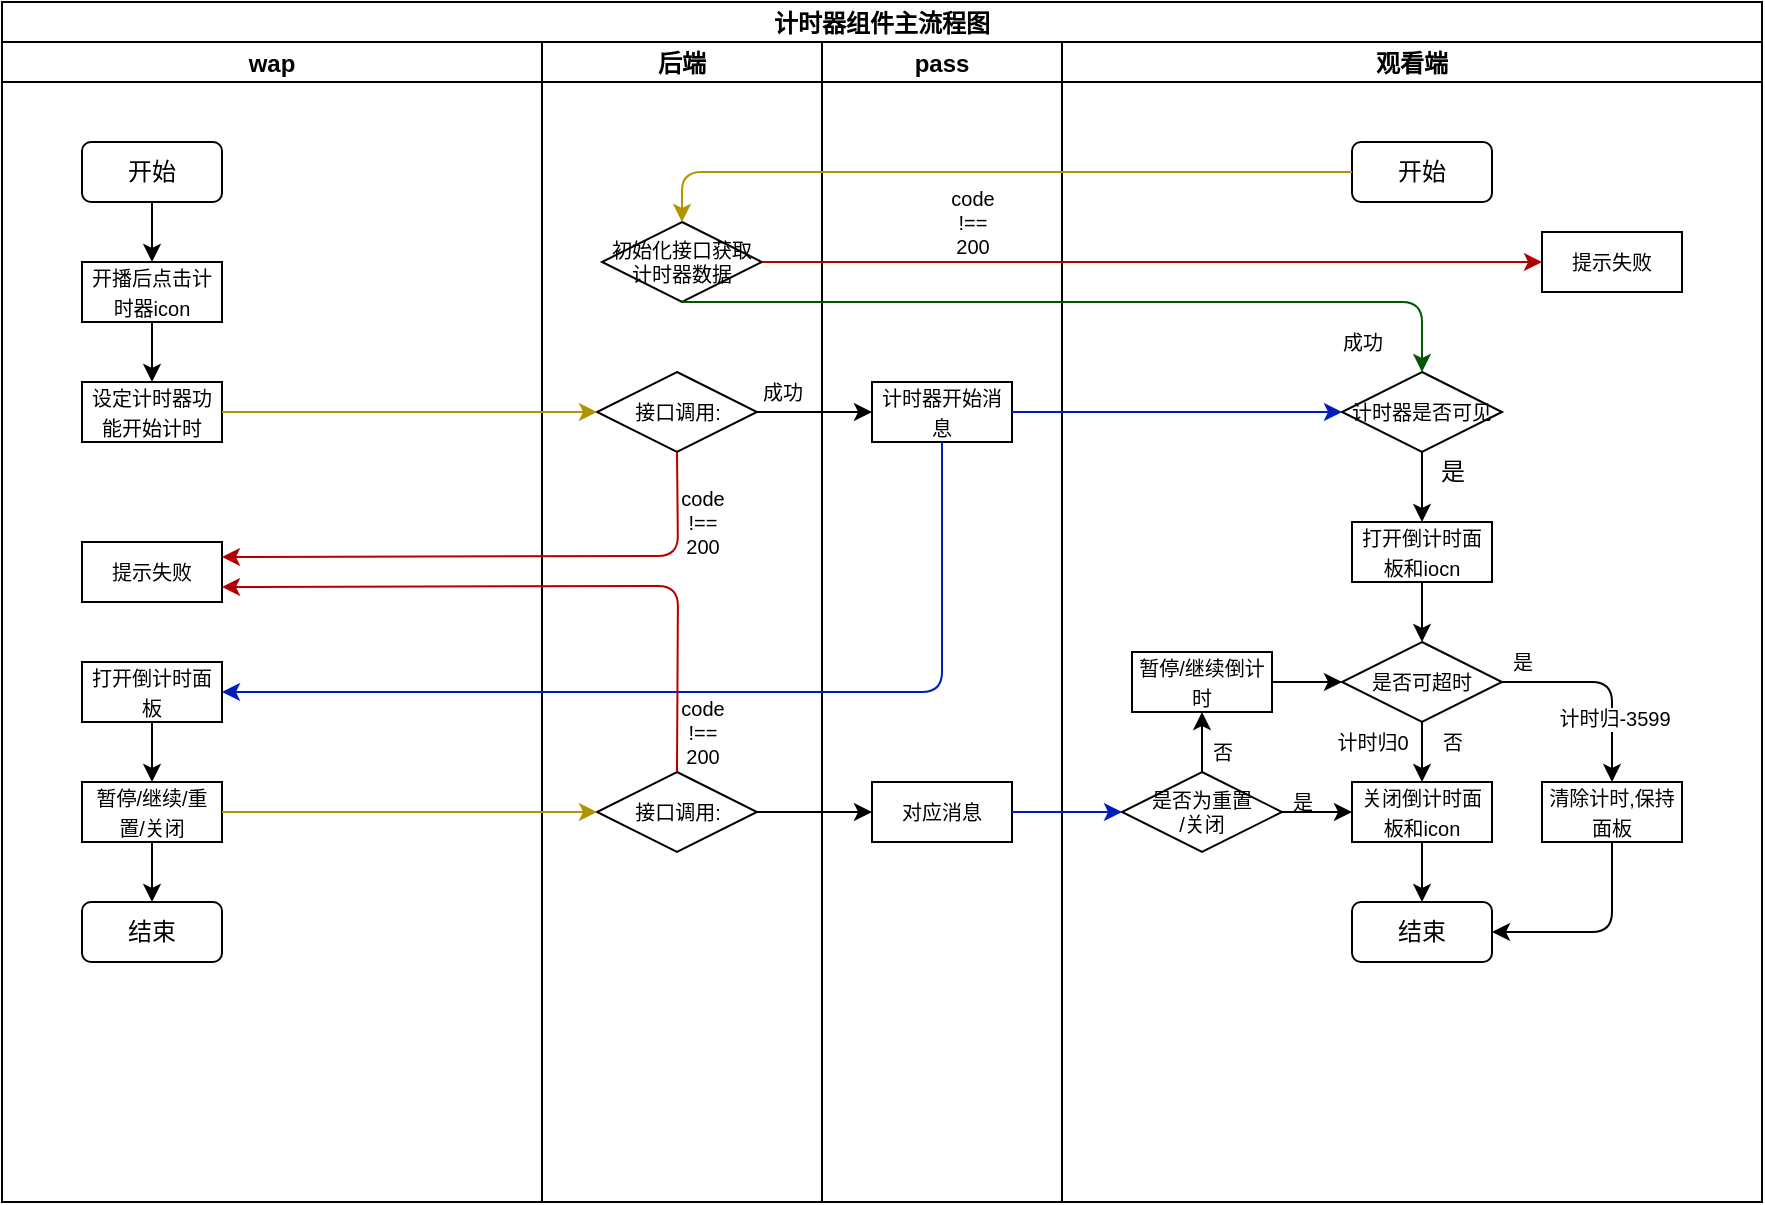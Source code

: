 <mxfile>
    <diagram id="lv5FOK_YidtGYrog6MKY" name="第 1 页">
        <mxGraphModel dx="959" dy="501" grid="1" gridSize="10" guides="1" tooltips="1" connect="1" arrows="1" fold="1" page="1" pageScale="1" pageWidth="827" pageHeight="1169" math="0" shadow="0">
            <root>
                <mxCell id="0"/>
                <mxCell id="1" parent="0"/>
                <mxCell id="2" value="计时器组件主流程图" style="swimlane;childLayout=stackLayout;resizeParent=1;resizeParentMax=0;startSize=20;" parent="1" vertex="1">
                    <mxGeometry x="120" y="170" width="880" height="600" as="geometry"/>
                </mxCell>
                <mxCell id="3" value="wap" style="swimlane;startSize=20;" parent="2" vertex="1">
                    <mxGeometry y="20" width="270" height="580" as="geometry"/>
                </mxCell>
                <mxCell id="4" style="edgeStyle=none;html=1;exitX=0.5;exitY=1;exitDx=0;exitDy=0;entryX=0.5;entryY=0;entryDx=0;entryDy=0;" parent="3" source="5" target="7" edge="1">
                    <mxGeometry relative="1" as="geometry"/>
                </mxCell>
                <mxCell id="5" value="开始" style="rounded=1;whiteSpace=wrap;html=1;" parent="3" vertex="1">
                    <mxGeometry x="40" y="50" width="70" height="30" as="geometry"/>
                </mxCell>
                <mxCell id="6" value="" style="edgeStyle=none;html=1;fontSize=10;" parent="3" source="7" edge="1">
                    <mxGeometry relative="1" as="geometry">
                        <mxPoint x="75" y="170" as="targetPoint"/>
                    </mxGeometry>
                </mxCell>
                <mxCell id="7" value="&lt;span style=&quot;font-size: 10px&quot;&gt;开播后点击计时器icon&lt;/span&gt;" style="rounded=0;whiteSpace=wrap;html=1;" parent="3" vertex="1">
                    <mxGeometry x="40" y="110" width="70" height="30" as="geometry"/>
                </mxCell>
                <mxCell id="18" value="&lt;font style=&quot;font-size: 10px&quot;&gt;提示失败&lt;/font&gt;" style="rounded=0;whiteSpace=wrap;html=1;" parent="3" vertex="1">
                    <mxGeometry x="40" y="250" width="70" height="30" as="geometry"/>
                </mxCell>
                <mxCell id="118" value="" style="edgeStyle=none;html=1;fontSize=10;" parent="3" source="20" target="117" edge="1">
                    <mxGeometry relative="1" as="geometry"/>
                </mxCell>
                <mxCell id="20" value="&lt;span style=&quot;font-size: 10px&quot;&gt;打开倒计时面板&lt;/span&gt;" style="rounded=0;whiteSpace=wrap;html=1;" parent="3" vertex="1">
                    <mxGeometry x="40" y="310" width="70" height="30" as="geometry"/>
                </mxCell>
                <mxCell id="21" value="结束" style="rounded=1;whiteSpace=wrap;html=1;" parent="3" vertex="1">
                    <mxGeometry x="40" y="430" width="70" height="30" as="geometry"/>
                </mxCell>
                <mxCell id="42" value="&lt;span style=&quot;font-size: 10px&quot;&gt;设定计时器功能开始计时&lt;/span&gt;" style="rounded=0;whiteSpace=wrap;html=1;" parent="3" vertex="1">
                    <mxGeometry x="40" y="170" width="70" height="30" as="geometry"/>
                </mxCell>
                <mxCell id="119" value="" style="edgeStyle=none;html=1;fontSize=10;" parent="3" source="117" target="21" edge="1">
                    <mxGeometry relative="1" as="geometry"/>
                </mxCell>
                <mxCell id="117" value="&lt;span style=&quot;font-size: 10px&quot;&gt;暂停/继续/重置/关闭&lt;/span&gt;" style="rounded=0;whiteSpace=wrap;html=1;" parent="3" vertex="1">
                    <mxGeometry x="40" y="370" width="70" height="30" as="geometry"/>
                </mxCell>
                <mxCell id="27" value="后端" style="swimlane;startSize=20;" parent="2" vertex="1">
                    <mxGeometry x="270" y="20" width="140" height="580" as="geometry"/>
                </mxCell>
                <mxCell id="29" value="code&lt;br&gt;!==&lt;br&gt;200" style="text;html=1;align=center;verticalAlign=middle;resizable=0;points=[];autosize=1;strokeColor=none;fillColor=none;fontSize=10;" parent="27" vertex="1">
                    <mxGeometry x="60" y="220" width="40" height="40" as="geometry"/>
                </mxCell>
                <mxCell id="43" value="接口调用:" style="rhombus;whiteSpace=wrap;html=1;fontSize=10;" parent="27" vertex="1">
                    <mxGeometry x="27.5" y="165" width="80" height="40" as="geometry"/>
                </mxCell>
                <mxCell id="111" value="成功" style="text;html=1;align=center;verticalAlign=middle;resizable=0;points=[];autosize=1;strokeColor=none;fillColor=none;fontSize=10;" parent="27" vertex="1">
                    <mxGeometry x="100" y="165" width="40" height="20" as="geometry"/>
                </mxCell>
                <mxCell id="120" value="接口调用:" style="rhombus;whiteSpace=wrap;html=1;fontSize=10;" parent="27" vertex="1">
                    <mxGeometry x="27.5" y="365" width="80" height="40" as="geometry"/>
                </mxCell>
                <mxCell id="124" value="code&lt;br&gt;!==&lt;br&gt;200" style="text;html=1;align=center;verticalAlign=middle;resizable=0;points=[];autosize=1;strokeColor=none;fillColor=none;fontSize=10;" parent="27" vertex="1">
                    <mxGeometry x="60" y="325" width="40" height="40" as="geometry"/>
                </mxCell>
                <mxCell id="169" value="初始化接口获取计时器数据" style="rhombus;whiteSpace=wrap;html=1;fontSize=10;" parent="27" vertex="1">
                    <mxGeometry x="30" y="90" width="80" height="40" as="geometry"/>
                </mxCell>
                <mxCell id="32" value="pass" style="swimlane;startSize=20;" parent="2" vertex="1">
                    <mxGeometry x="410" y="20" width="120" height="580" as="geometry"/>
                </mxCell>
                <mxCell id="33" value="&lt;font style=&quot;font-size: 10px&quot;&gt;计时器开始消息&lt;/font&gt;" style="rounded=0;whiteSpace=wrap;html=1;" parent="32" vertex="1">
                    <mxGeometry x="25" y="170" width="70" height="30" as="geometry"/>
                </mxCell>
                <mxCell id="159" value="&lt;font style=&quot;font-size: 10px&quot;&gt;对应消息&lt;/font&gt;" style="rounded=0;whiteSpace=wrap;html=1;" parent="32" vertex="1">
                    <mxGeometry x="25" y="370" width="70" height="30" as="geometry"/>
                </mxCell>
                <mxCell id="172" value="code&lt;br&gt;!==&lt;br&gt;200" style="text;html=1;align=center;verticalAlign=middle;resizable=0;points=[];autosize=1;strokeColor=none;fillColor=none;fontSize=10;" parent="32" vertex="1">
                    <mxGeometry x="55" y="70" width="40" height="40" as="geometry"/>
                </mxCell>
                <mxCell id="48" value="" style="edgeStyle=none;html=1;entryX=0;entryY=0.5;entryDx=0;entryDy=0;fillColor=#e3c800;strokeColor=#B09500;" parent="2" source="42" target="43" edge="1">
                    <mxGeometry relative="1" as="geometry">
                        <mxPoint x="190" y="205" as="targetPoint"/>
                    </mxGeometry>
                </mxCell>
                <mxCell id="49" value="" style="edgeStyle=none;html=1;" parent="2" source="43" target="33" edge="1">
                    <mxGeometry relative="1" as="geometry"/>
                </mxCell>
                <mxCell id="79" value="观看端" style="swimlane;startSize=20;" parent="2" vertex="1">
                    <mxGeometry x="530" y="20" width="350" height="580" as="geometry"/>
                </mxCell>
                <mxCell id="101" value="" style="edgeStyle=none;html=1;" parent="79" source="80" target="100" edge="1">
                    <mxGeometry relative="1" as="geometry"/>
                </mxCell>
                <mxCell id="80" value="&lt;span style=&quot;font-size: 10px&quot;&gt;打开倒计时面板和iocn&lt;/span&gt;" style="rounded=0;whiteSpace=wrap;html=1;" parent="79" vertex="1">
                    <mxGeometry x="145" y="240" width="70" height="30" as="geometry"/>
                </mxCell>
                <mxCell id="87" value="" style="edgeStyle=none;html=1;" parent="79" source="83" target="80" edge="1">
                    <mxGeometry relative="1" as="geometry"/>
                </mxCell>
                <mxCell id="83" value="计时器是否可见" style="rhombus;whiteSpace=wrap;html=1;fontSize=10;" parent="79" vertex="1">
                    <mxGeometry x="140" y="165" width="80" height="40" as="geometry"/>
                </mxCell>
                <mxCell id="88" value="是" style="text;html=1;align=center;verticalAlign=middle;resizable=0;points=[];autosize=1;strokeColor=none;fillColor=none;" parent="79" vertex="1">
                    <mxGeometry x="180" y="205" width="30" height="20" as="geometry"/>
                </mxCell>
                <mxCell id="90" value="开始" style="rounded=1;whiteSpace=wrap;html=1;" parent="79" vertex="1">
                    <mxGeometry x="145" y="50" width="70" height="30" as="geometry"/>
                </mxCell>
                <mxCell id="103" value="" style="edgeStyle=none;html=1;" parent="79" source="100" target="102" edge="1">
                    <mxGeometry relative="1" as="geometry"/>
                </mxCell>
                <mxCell id="100" value="是否可超时" style="rhombus;whiteSpace=wrap;html=1;fontSize=10;" parent="79" vertex="1">
                    <mxGeometry x="140" y="300" width="80" height="40" as="geometry"/>
                </mxCell>
                <mxCell id="106" value="" style="edgeStyle=none;html=1;" parent="79" source="102" target="105" edge="1">
                    <mxGeometry relative="1" as="geometry"/>
                </mxCell>
                <mxCell id="102" value="&lt;span style=&quot;font-size: 10px&quot;&gt;关闭倒计时面板和icon&lt;/span&gt;" style="rounded=0;whiteSpace=wrap;html=1;" parent="79" vertex="1">
                    <mxGeometry x="145" y="370" width="70" height="30" as="geometry"/>
                </mxCell>
                <mxCell id="104" value="&lt;font style=&quot;font-size: 10px&quot;&gt;否&lt;/font&gt;" style="text;html=1;align=center;verticalAlign=middle;resizable=0;points=[];autosize=1;strokeColor=none;fillColor=none;" parent="79" vertex="1">
                    <mxGeometry x="180" y="340" width="30" height="20" as="geometry"/>
                </mxCell>
                <mxCell id="105" value="结束" style="rounded=1;whiteSpace=wrap;html=1;" parent="79" vertex="1">
                    <mxGeometry x="145" y="430" width="70" height="30" as="geometry"/>
                </mxCell>
                <mxCell id="109" value="&lt;font style=&quot;font-size: 10px&quot;&gt;计时归0&lt;/font&gt;" style="text;html=1;align=center;verticalAlign=middle;resizable=0;points=[];autosize=1;strokeColor=none;fillColor=none;" parent="79" vertex="1">
                    <mxGeometry x="130" y="340" width="50" height="20" as="geometry"/>
                </mxCell>
                <mxCell id="115" value="" style="edgeStyle=none;html=1;fontSize=10;entryX=1;entryY=0.5;entryDx=0;entryDy=0;" parent="79" source="112" target="105" edge="1">
                    <mxGeometry relative="1" as="geometry">
                        <mxPoint x="275" y="480" as="targetPoint"/>
                        <Array as="points">
                            <mxPoint x="275" y="445"/>
                        </Array>
                    </mxGeometry>
                </mxCell>
                <mxCell id="112" value="&lt;span style=&quot;font-size: 10px&quot;&gt;清除计时,保持面板&lt;/span&gt;" style="rounded=0;whiteSpace=wrap;html=1;" parent="79" vertex="1">
                    <mxGeometry x="240" y="370" width="70" height="30" as="geometry"/>
                </mxCell>
                <mxCell id="108" value="&lt;font style=&quot;font-size: 10px&quot;&gt;是&lt;/font&gt;" style="text;html=1;align=center;verticalAlign=middle;resizable=0;points=[];autosize=1;strokeColor=none;fillColor=none;" parent="79" vertex="1">
                    <mxGeometry x="215" y="300" width="30" height="20" as="geometry"/>
                </mxCell>
                <mxCell id="113" style="edgeStyle=none;html=1;exitX=1;exitY=0.5;exitDx=0;exitDy=0;fontSize=10;entryX=0.5;entryY=0;entryDx=0;entryDy=0;" parent="79" source="100" target="112" edge="1">
                    <mxGeometry relative="1" as="geometry">
                        <mxPoint x="290" y="319.857" as="targetPoint"/>
                        <Array as="points">
                            <mxPoint x="275" y="320"/>
                        </Array>
                    </mxGeometry>
                </mxCell>
                <mxCell id="116" value="&lt;span style=&quot;font-family: &amp;#34;helvetica&amp;#34;&quot;&gt;计时归-3599&lt;/span&gt;" style="edgeLabel;html=1;align=center;verticalAlign=middle;resizable=0;points=[];fontSize=10;" parent="113" vertex="1" connectable="0">
                    <mxGeometry x="0.385" y="1" relative="1" as="geometry">
                        <mxPoint as="offset"/>
                    </mxGeometry>
                </mxCell>
                <mxCell id="163" value="" style="edgeStyle=none;html=1;fontSize=10;entryX=0;entryY=0.5;entryDx=0;entryDy=0;" parent="79" source="161" target="102" edge="1">
                    <mxGeometry relative="1" as="geometry"/>
                </mxCell>
                <mxCell id="166" value="" style="edgeStyle=none;html=1;fontSize=10;" parent="79" source="161" target="165" edge="1">
                    <mxGeometry relative="1" as="geometry"/>
                </mxCell>
                <mxCell id="161" value="是否为重置&lt;br&gt;/关闭" style="rhombus;whiteSpace=wrap;html=1;fontSize=10;" parent="79" vertex="1">
                    <mxGeometry x="30" y="365" width="80" height="40" as="geometry"/>
                </mxCell>
                <mxCell id="168" value="" style="edgeStyle=none;html=1;fontSize=10;" parent="79" source="165" target="100" edge="1">
                    <mxGeometry relative="1" as="geometry"/>
                </mxCell>
                <mxCell id="165" value="&lt;span style=&quot;font-size: 10px&quot;&gt;暂停/继续倒计时&lt;/span&gt;" style="rounded=0;whiteSpace=wrap;html=1;" parent="79" vertex="1">
                    <mxGeometry x="35" y="305" width="70" height="30" as="geometry"/>
                </mxCell>
                <mxCell id="167" value="否" style="text;html=1;align=center;verticalAlign=middle;resizable=0;points=[];autosize=1;strokeColor=none;fillColor=none;fontSize=10;" parent="79" vertex="1">
                    <mxGeometry x="65" y="345" width="30" height="20" as="geometry"/>
                </mxCell>
                <mxCell id="170" value="&lt;font style=&quot;font-size: 10px&quot;&gt;提示失败&lt;/font&gt;" style="rounded=0;whiteSpace=wrap;html=1;" parent="79" vertex="1">
                    <mxGeometry x="240" y="95" width="70" height="30" as="geometry"/>
                </mxCell>
                <mxCell id="177" value="成功" style="text;html=1;align=center;verticalAlign=middle;resizable=0;points=[];autosize=1;strokeColor=none;fillColor=none;fontSize=10;" parent="79" vertex="1">
                    <mxGeometry x="130" y="140" width="40" height="20" as="geometry"/>
                </mxCell>
                <mxCell id="84" value="" style="edgeStyle=none;html=1;fillColor=#0050ef;strokeColor=#001DBC;" parent="2" source="33" target="83" edge="1">
                    <mxGeometry relative="1" as="geometry"/>
                </mxCell>
                <mxCell id="86" value="" style="edgeStyle=none;html=1;entryX=1;entryY=0.25;entryDx=0;entryDy=0;exitX=0.5;exitY=1;exitDx=0;exitDy=0;fillColor=#e51400;strokeColor=#B20000;" parent="2" source="43" target="18" edge="1">
                    <mxGeometry relative="1" as="geometry">
                        <Array as="points">
                            <mxPoint x="338" y="277"/>
                        </Array>
                    </mxGeometry>
                </mxCell>
                <mxCell id="89" value="" style="edgeStyle=none;html=1;entryX=1;entryY=0.5;entryDx=0;entryDy=0;fillColor=#0050ef;strokeColor=#001DBC;" parent="2" source="33" target="20" edge="1">
                    <mxGeometry relative="1" as="geometry">
                        <mxPoint x="465" y="300" as="targetPoint"/>
                        <Array as="points">
                            <mxPoint x="470" y="345"/>
                        </Array>
                    </mxGeometry>
                </mxCell>
                <mxCell id="121" value="" style="edgeStyle=none;html=1;fontSize=10;entryX=0;entryY=0.5;entryDx=0;entryDy=0;fillColor=#e3c800;strokeColor=#B09500;" parent="2" source="117" target="120" edge="1">
                    <mxGeometry relative="1" as="geometry">
                        <mxPoint x="190" y="405" as="targetPoint"/>
                    </mxGeometry>
                </mxCell>
                <mxCell id="122" value="" style="edgeStyle=none;html=1;fontSize=10;entryX=1;entryY=0.75;entryDx=0;entryDy=0;exitX=0.5;exitY=0;exitDx=0;exitDy=0;fillColor=#e51400;strokeColor=#B20000;" parent="2" source="120" target="18" edge="1">
                    <mxGeometry relative="1" as="geometry">
                        <Array as="points">
                            <mxPoint x="338" y="292"/>
                        </Array>
                    </mxGeometry>
                </mxCell>
                <mxCell id="160" value="" style="edgeStyle=none;html=1;fontSize=10;" parent="2" source="120" target="159" edge="1">
                    <mxGeometry relative="1" as="geometry"/>
                </mxCell>
                <mxCell id="162" value="" style="edgeStyle=none;html=1;fontSize=10;fillColor=#0050ef;strokeColor=#001DBC;" parent="2" source="159" target="161" edge="1">
                    <mxGeometry relative="1" as="geometry"/>
                </mxCell>
                <mxCell id="98" value="" style="edgeStyle=none;html=1;fillColor=#e3c800;strokeColor=#B09500;" parent="2" source="90" edge="1">
                    <mxGeometry relative="1" as="geometry">
                        <mxPoint x="340" y="110" as="targetPoint"/>
                        <Array as="points">
                            <mxPoint x="340" y="85"/>
                        </Array>
                    </mxGeometry>
                </mxCell>
                <mxCell id="99" value="" style="edgeStyle=none;html=1;entryX=0.5;entryY=0;entryDx=0;entryDy=0;fillColor=#008a00;strokeColor=#005700;exitX=0.5;exitY=1;exitDx=0;exitDy=0;" parent="2" source="169" target="83" edge="1">
                    <mxGeometry relative="1" as="geometry">
                        <mxPoint x="375" y="125" as="sourcePoint"/>
                        <Array as="points">
                            <mxPoint x="710" y="150"/>
                        </Array>
                    </mxGeometry>
                </mxCell>
                <mxCell id="171" value="" style="edgeStyle=none;html=1;fontSize=10;entryX=0;entryY=0.5;entryDx=0;entryDy=0;fillColor=#e51400;strokeColor=#B20000;" parent="2" source="169" target="170" edge="1">
                    <mxGeometry relative="1" as="geometry">
                        <mxPoint x="460" y="130" as="targetPoint"/>
                    </mxGeometry>
                </mxCell>
                <mxCell id="164" value="是" style="text;html=1;align=center;verticalAlign=middle;resizable=0;points=[];autosize=1;strokeColor=none;fillColor=none;fontSize=10;" parent="1" vertex="1">
                    <mxGeometry x="755" y="560" width="30" height="20" as="geometry"/>
                </mxCell>
            </root>
        </mxGraphModel>
    </diagram>
</mxfile>